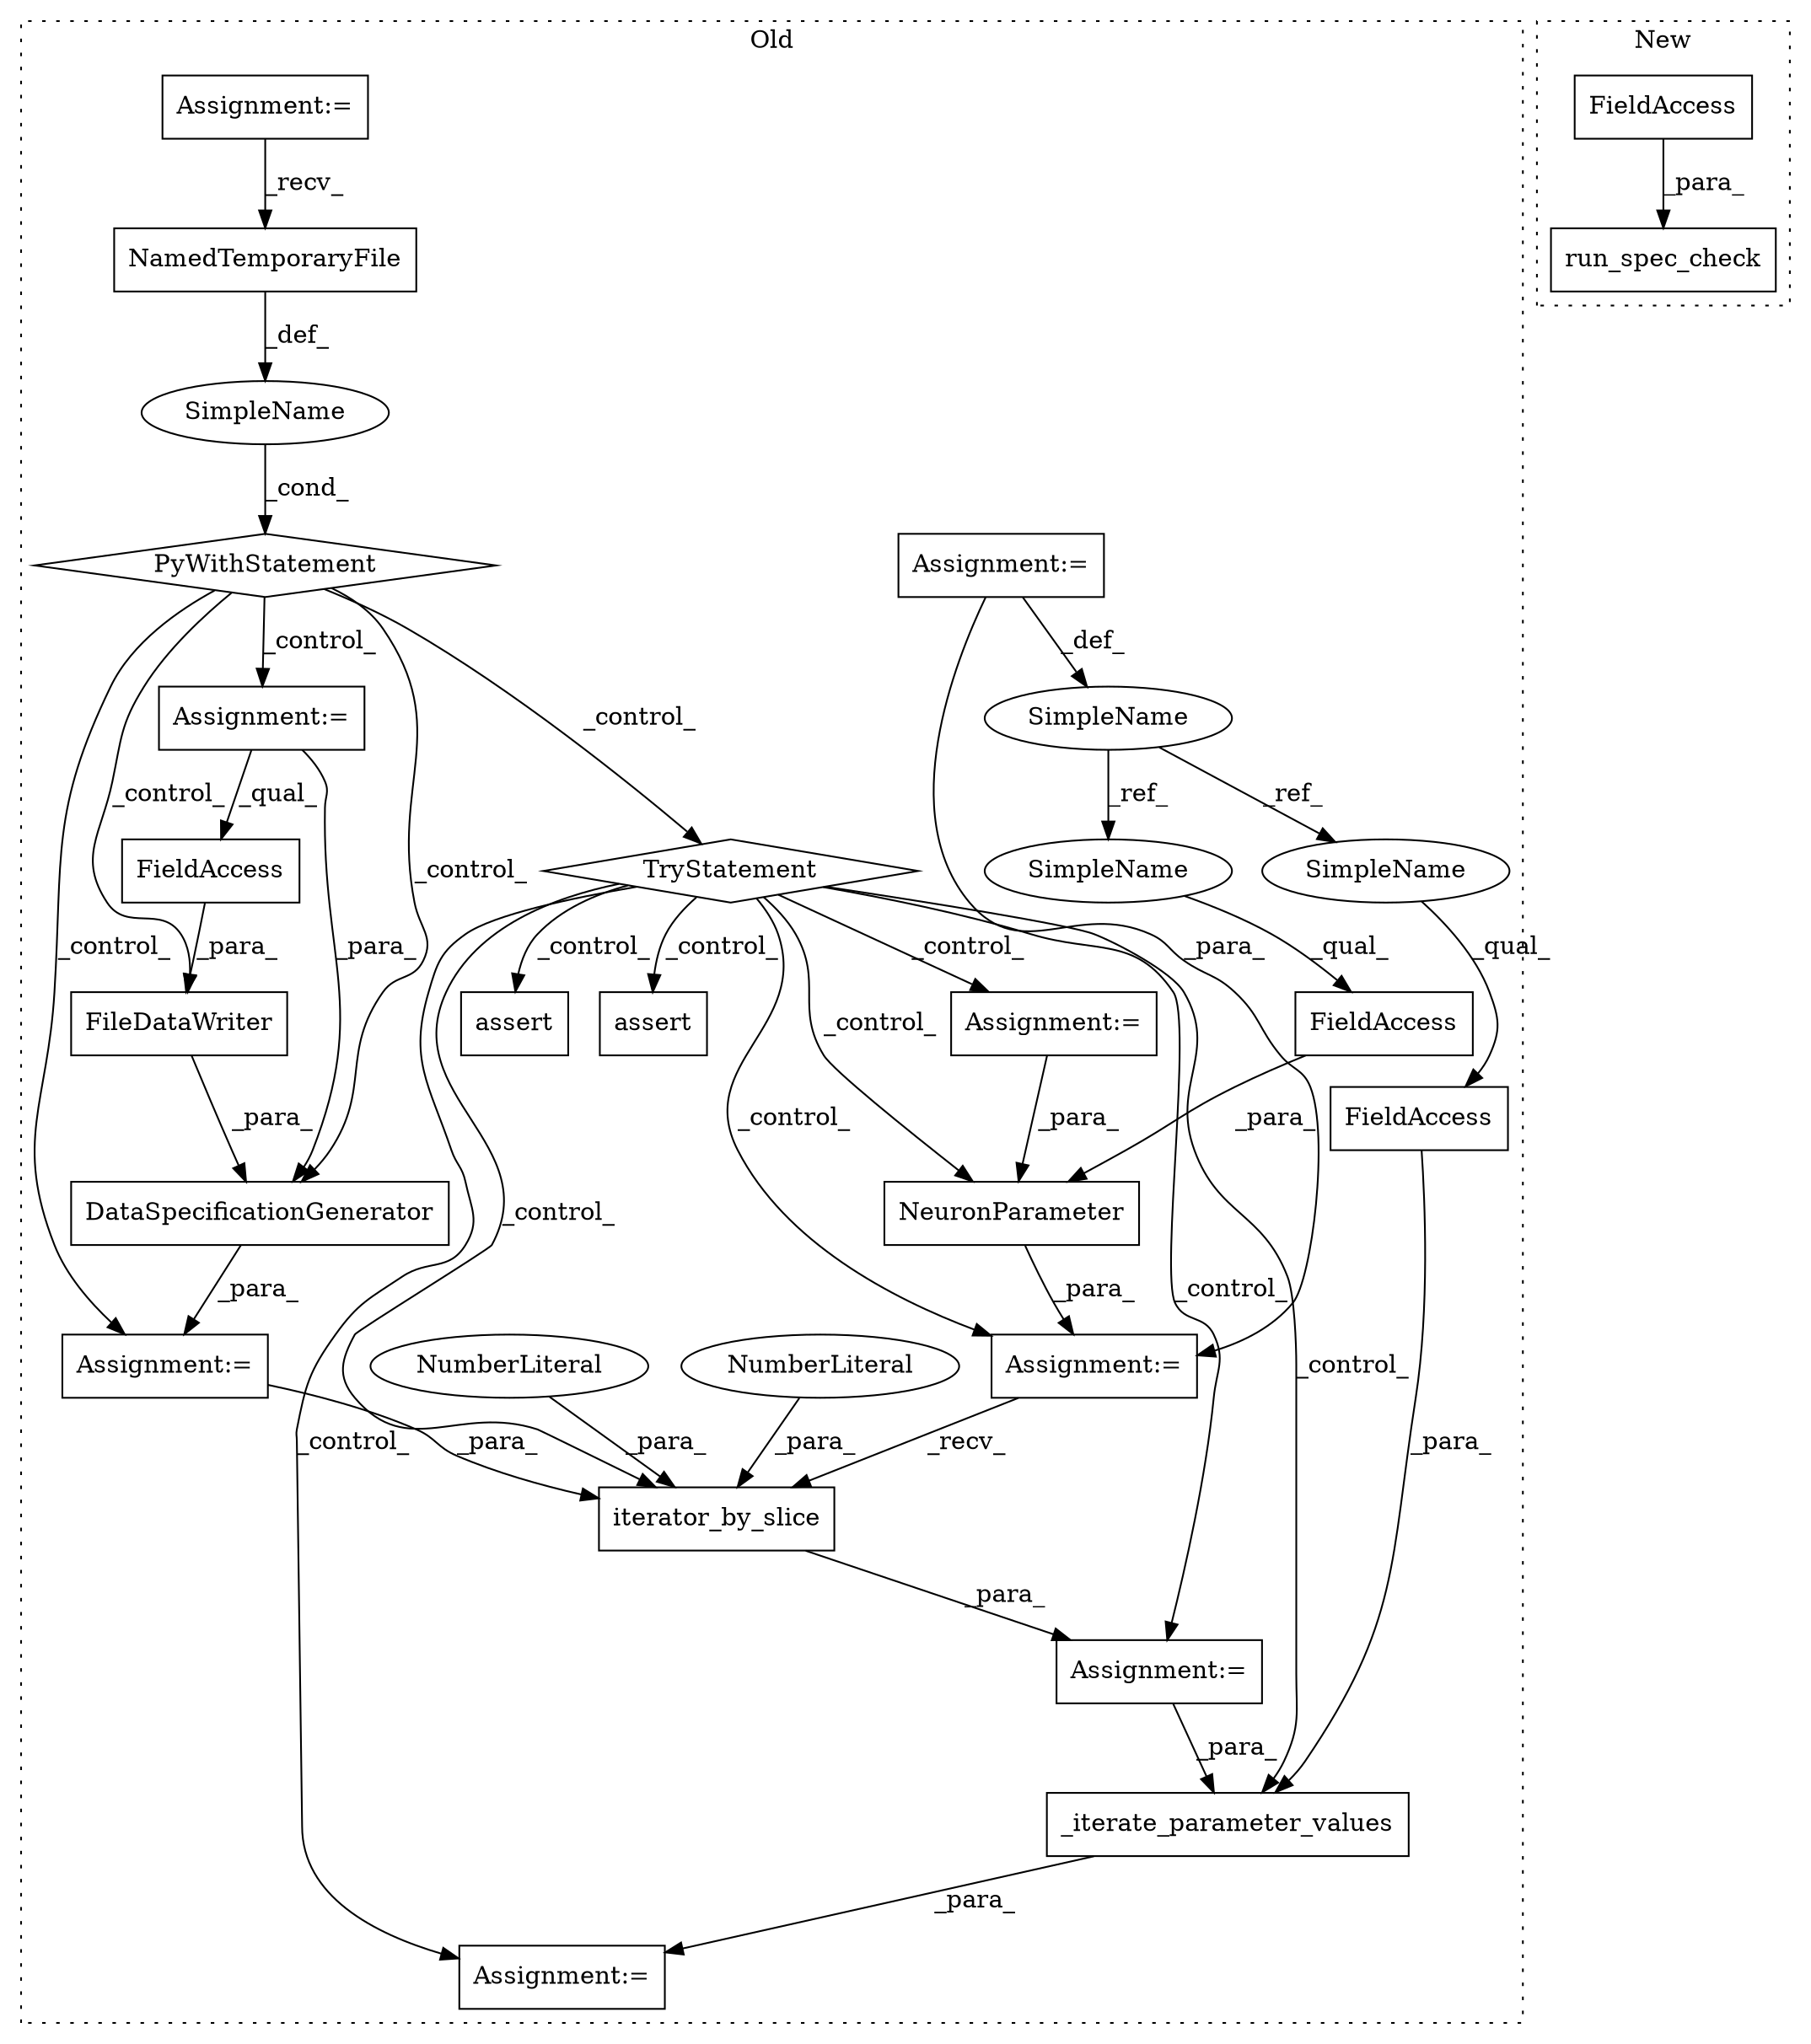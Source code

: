 digraph G {
subgraph cluster0 {
1 [label="assert" a="6" s="3402" l="7" shape="box"];
3 [label="NamedTemporaryFile" a="32" s="3030" l="20" shape="box"];
4 [label="SimpleName" a="42" s="" l="" shape="ellipse"];
5 [label="PyWithStatement" a="104" s="3011,3050" l="10,2" shape="diamond"];
6 [label="iterator_by_slice" a="32" s="3298,3324" l="18,1" shape="box"];
7 [label="NumberLiteral" a="34" s="3318" l="1" shape="ellipse"];
8 [label="NumberLiteral" a="34" s="3316" l="1" shape="ellipse"];
10 [label="assert" a="6" s="3462" l="7" shape="box"];
11 [label="TryStatement" a="54" s="3155" l="4" shape="diamond"];
12 [label="NeuronParameter" a="32" s="3236,3272" l="16,1" shape="box"];
13 [label="FieldAccess" a="22" s="3258" l="14" shape="box"];
14 [label="SimpleName" a="42" s="2933" l="8" shape="ellipse"];
15 [label="FieldAccess" a="22" s="3377" l="14" shape="box"];
16 [label="FileDataWriter" a="32" s="3116,3140" l="15,1" shape="box"];
17 [label="FieldAccess" a="22" s="3131" l="9" shape="box"];
18 [label="_iterate_parameter_values" a="32" s="3342,3391" l="26,1" shape="box"];
19 [label="Assignment:=" a="7" s="2933" l="8" shape="box"];
20 [label="Assignment:=" a="7" s="3174" l="1" shape="box"];
21 [label="Assignment:=" a="7" s="3235" l="1" shape="box"];
22 [label="Assignment:=" a="7" s="3291" l="1" shape="box"];
23 [label="Assignment:=" a="7" s="3341" l="1" shape="box"];
24 [label="Assignment:=" a="7" s="3088" l="1" shape="box"];
25 [label="Assignment:=" a="7" s="2915" l="8" shape="box"];
26 [label="Assignment:=" a="7" s="3072" l="4" shape="box"];
27 [label="DataSpecificationGenerator" a="32" s="3089,3146" l="27,1" shape="box"];
28 [label="SimpleName" a="42" s="3258" l="8" shape="ellipse"];
29 [label="SimpleName" a="42" s="3377" l="8" shape="ellipse"];
label = "Old";
style="dotted";
}
subgraph cluster1 {
2 [label="run_spec_check" a="32" s="3841,3874" l="15,1" shape="box"];
9 [label="FieldAccess" a="22" s="3856" l="18" shape="box"];
label = "New";
style="dotted";
}
3 -> 4 [label="_def_"];
4 -> 5 [label="_cond_"];
5 -> 27 [label="_control_"];
5 -> 24 [label="_control_"];
5 -> 26 [label="_control_"];
5 -> 16 [label="_control_"];
5 -> 11 [label="_control_"];
6 -> 22 [label="_para_"];
7 -> 6 [label="_para_"];
8 -> 6 [label="_para_"];
9 -> 2 [label="_para_"];
11 -> 10 [label="_control_"];
11 -> 12 [label="_control_"];
11 -> 20 [label="_control_"];
11 -> 23 [label="_control_"];
11 -> 18 [label="_control_"];
11 -> 1 [label="_control_"];
11 -> 6 [label="_control_"];
11 -> 21 [label="_control_"];
11 -> 22 [label="_control_"];
12 -> 21 [label="_para_"];
13 -> 12 [label="_para_"];
14 -> 29 [label="_ref_"];
14 -> 28 [label="_ref_"];
15 -> 18 [label="_para_"];
16 -> 27 [label="_para_"];
17 -> 16 [label="_para_"];
18 -> 23 [label="_para_"];
19 -> 21 [label="_para_"];
19 -> 14 [label="_def_"];
20 -> 12 [label="_para_"];
21 -> 6 [label="_recv_"];
22 -> 18 [label="_para_"];
24 -> 6 [label="_para_"];
25 -> 3 [label="_recv_"];
26 -> 17 [label="_qual_"];
26 -> 27 [label="_para_"];
27 -> 24 [label="_para_"];
28 -> 13 [label="_qual_"];
29 -> 15 [label="_qual_"];
}